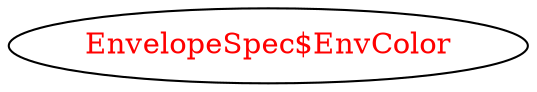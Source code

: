 digraph dependencyGraph {
 concentrate=true;
 ranksep="2.0";
 rankdir="LR"; 
 splines="ortho";
"EnvelopeSpec$EnvColor" [fontcolor="red"];
}